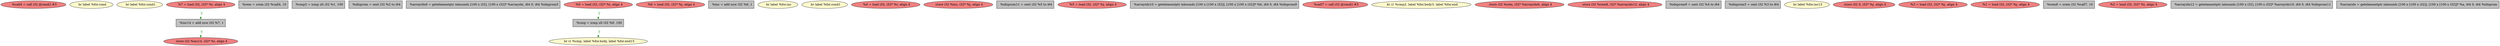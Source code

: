 
digraph G {


node1753 [fillcolor=lightcoral,label="  %call4 = call i32 @rand() #3",shape=ellipse,style=filled ]
node1752 [fillcolor=lemonchiffon,label="  br label %for.cond",shape=ellipse,style=filled ]
node1751 [fillcolor=lemonchiffon,label="  br label %for.cond1",shape=ellipse,style=filled ]
node1748 [fillcolor=lightcoral,label="  %7 = load i32, i32* %i, align 4",shape=ellipse,style=filled ]
node1754 [fillcolor=grey,label="  %rem = srem i32 %call4, 10",shape=rectangle,style=filled ]
node1747 [fillcolor=grey,label="  %cmp2 = icmp slt i32 %1, 100",shape=rectangle,style=filled ]
node1746 [fillcolor=grey,label="  %idxprom = sext i32 %2 to i64",shape=rectangle,style=filled ]
node1745 [fillcolor=grey,label="  %arrayidx6 = getelementptr inbounds [100 x i32], [100 x i32]* %arrayidx, i64 0, i64 %idxprom5",shape=rectangle,style=filled ]
node1744 [fillcolor=grey,label="  %cmp = icmp slt i32 %0, 100",shape=rectangle,style=filled ]
node1742 [fillcolor=lightcoral,label="  %6 = load i32, i32* %j, align 4",shape=ellipse,style=filled ]
node1749 [fillcolor=grey,label="  %inc = add nsw i32 %6, 1",shape=rectangle,style=filled ]
node1740 [fillcolor=lemonchiffon,label="  br label %for.inc",shape=ellipse,style=filled ]
node1737 [fillcolor=lemonchiffon,label="  br i1 %cmp, label %for.body, label %for.end15",shape=ellipse,style=filled ]
node1736 [fillcolor=lemonchiffon,label="  br label %for.cond1",shape=ellipse,style=filled ]
node1724 [fillcolor=lightcoral,label="  %4 = load i32, i32* %i, align 4",shape=ellipse,style=filled ]
node1733 [fillcolor=lightcoral,label="  store i32 %inc, i32* %j, align 4",shape=ellipse,style=filled ]
node1743 [fillcolor=grey,label="  %idxprom11 = sext i32 %5 to i64",shape=rectangle,style=filled ]
node1721 [fillcolor=lightcoral,label="  %5 = load i32, i32* %j, align 4",shape=ellipse,style=filled ]
node1722 [fillcolor=grey,label="  %arrayidx10 = getelementptr inbounds [100 x [100 x i32]], [100 x [100 x i32]]* %b, i64 0, i64 %idxprom9",shape=rectangle,style=filled ]
node1725 [fillcolor=lightcoral,label="  %call7 = call i32 @rand() #3",shape=ellipse,style=filled ]
node1731 [fillcolor=lemonchiffon,label="  br i1 %cmp2, label %for.body3, label %for.end",shape=ellipse,style=filled ]
node1726 [fillcolor=lightcoral,label="  store i32 %rem, i32* %arrayidx6, align 4",shape=ellipse,style=filled ]
node1738 [fillcolor=lightcoral,label="  store i32 %rem8, i32* %arrayidx12, align 4",shape=ellipse,style=filled ]
node1723 [fillcolor=grey,label="  %idxprom9 = sext i32 %4 to i64",shape=rectangle,style=filled ]
node1727 [fillcolor=grey,label="  %idxprom5 = sext i32 %3 to i64",shape=rectangle,style=filled ]
node1741 [fillcolor=lemonchiffon,label="  br label %for.inc13",shape=ellipse,style=filled ]
node1739 [fillcolor=lightcoral,label="  %0 = load i32, i32* %i, align 4",shape=ellipse,style=filled ]
node1732 [fillcolor=lightcoral,label="  store i32 0, i32* %j, align 4",shape=ellipse,style=filled ]
node1728 [fillcolor=lightcoral,label="  %3 = load i32, i32* %j, align 4",shape=ellipse,style=filled ]
node1750 [fillcolor=grey,label="  %inc14 = add nsw i32 %7, 1",shape=rectangle,style=filled ]
node1729 [fillcolor=lightcoral,label="  %1 = load i32, i32* %j, align 4",shape=ellipse,style=filled ]
node1730 [fillcolor=grey,label="  %rem8 = srem i32 %call7, 10",shape=rectangle,style=filled ]
node1755 [fillcolor=lightcoral,label="  %2 = load i32, i32* %i, align 4",shape=ellipse,style=filled ]
node1720 [fillcolor=grey,label="  %arrayidx12 = getelementptr inbounds [100 x i32], [100 x i32]* %arrayidx10, i64 0, i64 %idxprom11",shape=rectangle,style=filled ]
node1734 [fillcolor=lightcoral,label="  store i32 %inc14, i32* %i, align 4",shape=ellipse,style=filled ]
node1735 [fillcolor=grey,label="  %arrayidx = getelementptr inbounds [100 x [100 x i32]], [100 x [100 x i32]]* %a, i64 0, i64 %idxprom",shape=rectangle,style=filled ]

node1744->node1737 [style=dotted,color=forestgreen,label="T",fontcolor=forestgreen ]
node1748->node1750 [style=dotted,color=forestgreen,label="T",fontcolor=forestgreen ]
node1750->node1734 [style=dotted,color=forestgreen,label="T",fontcolor=forestgreen ]
node1739->node1744 [style=dotted,color=forestgreen,label="T",fontcolor=forestgreen ]


}
